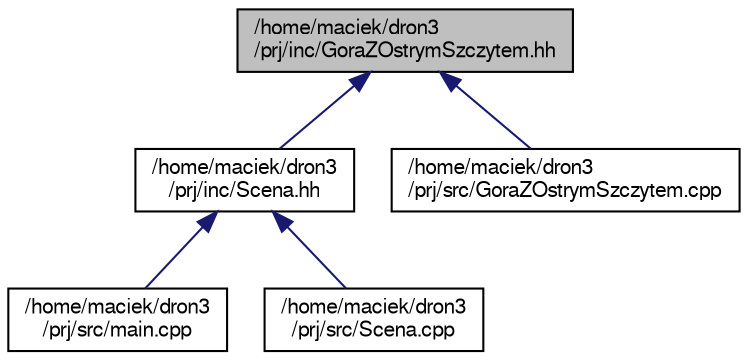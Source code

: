 digraph "/home/maciek/dron3/prj/inc/GoraZOstrymSzczytem.hh"
{
 // LATEX_PDF_SIZE
  edge [fontname="FreeSans",fontsize="10",labelfontname="FreeSans",labelfontsize="10"];
  node [fontname="FreeSans",fontsize="10",shape=record];
  Node1 [label="/home/maciek/dron3\l/prj/inc/GoraZOstrymSzczytem.hh",height=0.2,width=0.4,color="black", fillcolor="grey75", style="filled", fontcolor="black",tooltip="Ten plik zawiera definicję klasy GoraZOstrymSzczytem."];
  Node1 -> Node2 [dir="back",color="midnightblue",fontsize="10",style="solid",fontname="FreeSans"];
  Node2 [label="/home/maciek/dron3\l/prj/inc/Scena.hh",height=0.2,width=0.4,color="black", fillcolor="white", style="filled",URL="$a00062.html",tooltip="Ten plik zawiera definicję klasy Scena."];
  Node2 -> Node3 [dir="back",color="midnightblue",fontsize="10",style="solid",fontname="FreeSans"];
  Node3 [label="/home/maciek/dron3\l/prj/src/main.cpp",height=0.2,width=0.4,color="black", fillcolor="white", style="filled",URL="$a00092.html",tooltip=" "];
  Node2 -> Node4 [dir="back",color="midnightblue",fontsize="10",style="solid",fontname="FreeSans"];
  Node4 [label="/home/maciek/dron3\l/prj/src/Scena.cpp",height=0.2,width=0.4,color="black", fillcolor="white", style="filled",URL="$a00107.html",tooltip=" "];
  Node1 -> Node5 [dir="back",color="midnightblue",fontsize="10",style="solid",fontname="FreeSans"];
  Node5 [label="/home/maciek/dron3\l/prj/src/GoraZOstrymSzczytem.cpp",height=0.2,width=0.4,color="black", fillcolor="white", style="filled",URL="$a00083.html",tooltip=" "];
}
